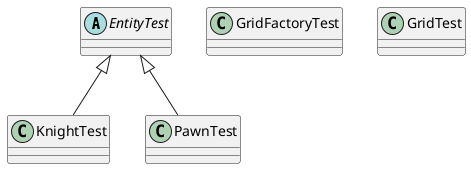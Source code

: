 @startuml e1-tests

abstract class EntityTest {

}
class KnightTest extends EntityTest
class PawnTest extends EntityTest

class GridFactoryTest
class GridTest

@enduml